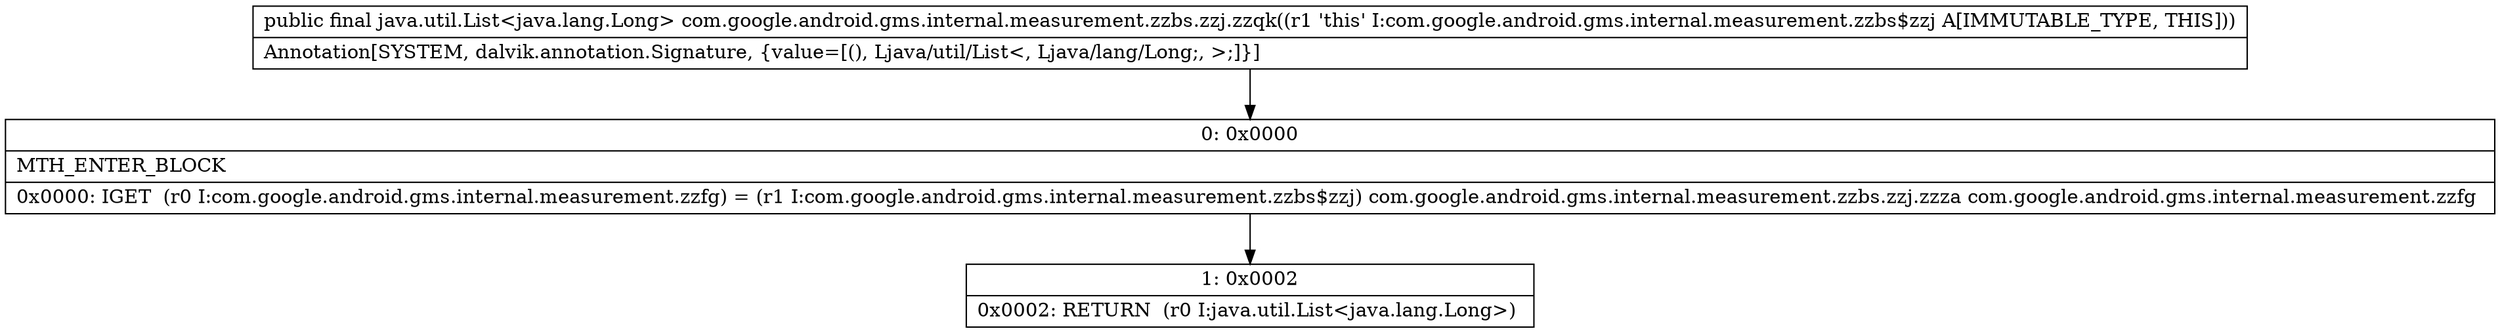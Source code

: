digraph "CFG forcom.google.android.gms.internal.measurement.zzbs.zzj.zzqk()Ljava\/util\/List;" {
Node_0 [shape=record,label="{0\:\ 0x0000|MTH_ENTER_BLOCK\l|0x0000: IGET  (r0 I:com.google.android.gms.internal.measurement.zzfg) = (r1 I:com.google.android.gms.internal.measurement.zzbs$zzj) com.google.android.gms.internal.measurement.zzbs.zzj.zzza com.google.android.gms.internal.measurement.zzfg \l}"];
Node_1 [shape=record,label="{1\:\ 0x0002|0x0002: RETURN  (r0 I:java.util.List\<java.lang.Long\>) \l}"];
MethodNode[shape=record,label="{public final java.util.List\<java.lang.Long\> com.google.android.gms.internal.measurement.zzbs.zzj.zzqk((r1 'this' I:com.google.android.gms.internal.measurement.zzbs$zzj A[IMMUTABLE_TYPE, THIS]))  | Annotation[SYSTEM, dalvik.annotation.Signature, \{value=[(), Ljava\/util\/List\<, Ljava\/lang\/Long;, \>;]\}]\l}"];
MethodNode -> Node_0;
Node_0 -> Node_1;
}

